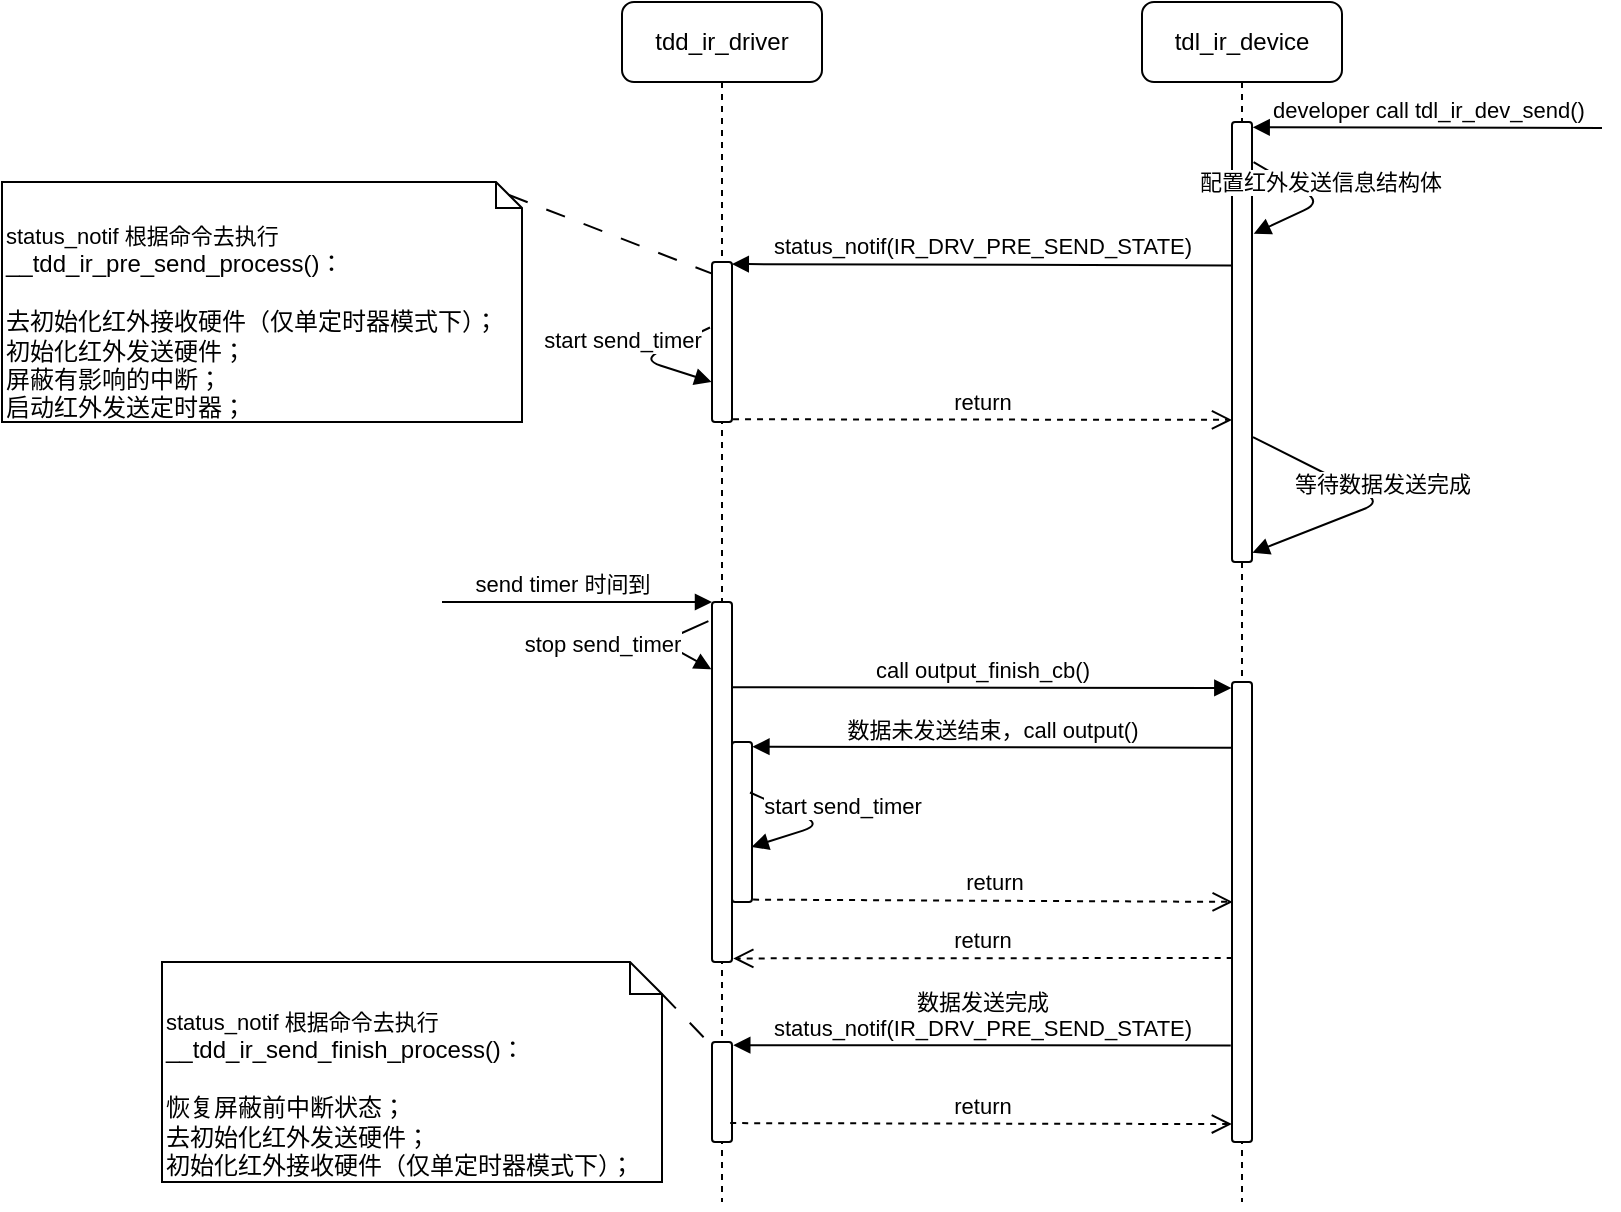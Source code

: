 <mxfile version="14.9.6" type="device"><diagram id="87U3vPMlLfEfaUsa44mu" name="第 1 页"><mxGraphModel dx="2249" dy="814" grid="1" gridSize="10" guides="1" tooltips="1" connect="1" arrows="1" fold="1" page="1" pageScale="1" pageWidth="827" pageHeight="1169" math="0" shadow="0"><root><mxCell id="0"/><mxCell id="1" parent="0"/><mxCell id="4750NBhIKKEEw48aAoyI-1" value="tdd_ir_driver" style="shape=umlLifeline;perimeter=lifelinePerimeter;whiteSpace=wrap;html=1;container=1;collapsible=0;recursiveResize=0;outlineConnect=0;rounded=1;" vertex="1" parent="1"><mxGeometry x="-20" y="80" width="100" height="600" as="geometry"/></mxCell><mxCell id="4750NBhIKKEEw48aAoyI-6" value="" style="html=1;points=[];perimeter=orthogonalPerimeter;rounded=1;" vertex="1" parent="4750NBhIKKEEw48aAoyI-1"><mxGeometry x="45" y="130" width="10" height="80" as="geometry"/></mxCell><mxCell id="4750NBhIKKEEw48aAoyI-11" value="" style="html=1;points=[];perimeter=orthogonalPerimeter;rounded=1;align=left;" vertex="1" parent="4750NBhIKKEEw48aAoyI-1"><mxGeometry x="45" y="300" width="10" height="180" as="geometry"/></mxCell><mxCell id="4750NBhIKKEEw48aAoyI-18" value="stop send_timer" style="html=1;verticalAlign=bottom;endArrow=block;entryX=-0.033;entryY=0.187;entryDx=0;entryDy=0;entryPerimeter=0;exitX=-0.18;exitY=0.053;exitDx=0;exitDy=0;exitPerimeter=0;" edge="1" parent="4750NBhIKKEEw48aAoyI-1" source="4750NBhIKKEEw48aAoyI-11" target="4750NBhIKKEEw48aAoyI-11"><mxGeometry x="-0.051" y="-32" width="80" relative="1" as="geometry"><mxPoint x="80" y="390.12" as="sourcePoint"/><mxPoint x="289.82" y="389.8" as="targetPoint"/><Array as="points"><mxPoint x="20" y="320"/></Array><mxPoint x="-15" y="-18" as="offset"/></mxGeometry></mxCell><mxCell id="4750NBhIKKEEw48aAoyI-20" value="" style="html=1;points=[];perimeter=orthogonalPerimeter;rounded=1;align=left;" vertex="1" parent="4750NBhIKKEEw48aAoyI-1"><mxGeometry x="55" y="370" width="10" height="80" as="geometry"/></mxCell><mxCell id="4750NBhIKKEEw48aAoyI-2" value="tdl_ir_device" style="shape=umlLifeline;perimeter=lifelinePerimeter;whiteSpace=wrap;html=1;container=1;collapsible=0;recursiveResize=0;outlineConnect=0;rounded=1;" vertex="1" parent="1"><mxGeometry x="240" y="80" width="100" height="600" as="geometry"/></mxCell><mxCell id="4750NBhIKKEEw48aAoyI-3" value="" style="html=1;points=[];perimeter=orthogonalPerimeter;rounded=1;" vertex="1" parent="4750NBhIKKEEw48aAoyI-2"><mxGeometry x="45" y="60" width="10" height="220" as="geometry"/></mxCell><mxCell id="4750NBhIKKEEw48aAoyI-5" value="配置红外发送信息结构体" style="html=1;verticalAlign=bottom;endArrow=block;exitX=1.08;exitY=0.091;exitDx=0;exitDy=0;exitPerimeter=0;entryX=1.086;entryY=0.254;entryDx=0;entryDy=0;entryPerimeter=0;" edge="1" parent="4750NBhIKKEEw48aAoyI-2" source="4750NBhIKKEEw48aAoyI-3" target="4750NBhIKKEEw48aAoyI-3"><mxGeometry width="80" relative="1" as="geometry"><mxPoint x="314.65" y="150.36" as="sourcePoint"/><mxPoint x="140.0" y="150" as="targetPoint"/><Array as="points"><mxPoint x="90" y="100"/></Array></mxGeometry></mxCell><mxCell id="4750NBhIKKEEw48aAoyI-15" value="等待数据发送完成" style="html=1;verticalAlign=bottom;endArrow=block;entryX=1.022;entryY=0.979;entryDx=0;entryDy=0;entryPerimeter=0;exitX=1.05;exitY=0.716;exitDx=0;exitDy=0;exitPerimeter=0;" edge="1" parent="4750NBhIKKEEw48aAoyI-2" source="4750NBhIKKEEw48aAoyI-3" target="4750NBhIKKEEw48aAoyI-3"><mxGeometry x="0.019" width="80" relative="1" as="geometry"><mxPoint x="70" y="220.0" as="sourcePoint"/><mxPoint x="319.82" y="220.68" as="targetPoint"/><Array as="points"><mxPoint x="120" y="250"/></Array><mxPoint as="offset"/></mxGeometry></mxCell><mxCell id="4750NBhIKKEEw48aAoyI-16" value="" style="html=1;points=[];perimeter=orthogonalPerimeter;rounded=1;align=left;" vertex="1" parent="4750NBhIKKEEw48aAoyI-2"><mxGeometry x="45" y="340" width="10" height="230" as="geometry"/></mxCell><mxCell id="4750NBhIKKEEw48aAoyI-4" value="developer call&amp;nbsp;tdl_ir_dev_send()" style="html=1;verticalAlign=bottom;endArrow=block;entryX=1.035;entryY=0.012;entryDx=0;entryDy=0;entryPerimeter=0;" edge="1" parent="1" target="4750NBhIKKEEw48aAoyI-3"><mxGeometry width="80" relative="1" as="geometry"><mxPoint x="470" y="143" as="sourcePoint"/><mxPoint x="610" y="240" as="targetPoint"/></mxGeometry></mxCell><mxCell id="4750NBhIKKEEw48aAoyI-7" value="status_notif(IR_DRV_PRE_SEND_STATE)" style="html=1;verticalAlign=bottom;endArrow=block;entryX=0.99;entryY=0.013;entryDx=0;entryDy=0;entryPerimeter=0;exitX=-0.028;exitY=0.326;exitDx=0;exitDy=0;exitPerimeter=0;" edge="1" parent="1" source="4750NBhIKKEEw48aAoyI-3" target="4750NBhIKKEEw48aAoyI-6"><mxGeometry width="80" relative="1" as="geometry"><mxPoint x="280" y="211" as="sourcePoint"/><mxPoint x="50.0" y="190" as="targetPoint"/></mxGeometry></mxCell><mxCell id="4750NBhIKKEEw48aAoyI-8" value="return" style="html=1;verticalAlign=bottom;endArrow=open;dashed=1;endSize=8;exitX=1.052;exitY=0.983;exitDx=0;exitDy=0;exitPerimeter=0;entryX=0.001;entryY=0.677;entryDx=0;entryDy=0;entryPerimeter=0;" edge="1" parent="1" source="4750NBhIKKEEw48aAoyI-6" target="4750NBhIKKEEw48aAoyI-3"><mxGeometry relative="1" as="geometry"><mxPoint x="160" y="290" as="sourcePoint"/><mxPoint x="280" y="290" as="targetPoint"/></mxGeometry></mxCell><mxCell id="4750NBhIKKEEw48aAoyI-9" value="&lt;span style=&quot;font-size: 11px ; background-color: rgb(255 , 255 , 255)&quot;&gt;status_notif 根据命令去执行&lt;/span&gt;__tdd_ir_pre_send_process()：&lt;br&gt;&lt;br&gt;&lt;div&gt;去初始化红外接收硬件（仅单定时器模式下）；&lt;/div&gt;&lt;div&gt;初始化红外发送硬件；&lt;/div&gt;&lt;div&gt;屏蔽有影响的中断；&lt;/div&gt;&lt;div&gt;启动红外发送定时器；&lt;/div&gt;" style="shape=note2;boundedLbl=1;whiteSpace=wrap;html=1;size=13;verticalAlign=top;align=left;rounded=1;direction=east;" vertex="1" parent="1"><mxGeometry x="-330" y="170" width="260" height="120" as="geometry"/></mxCell><mxCell id="4750NBhIKKEEw48aAoyI-10" value="" style="endArrow=none;startArrow=none;endFill=0;startFill=0;endSize=8;html=1;verticalAlign=bottom;dashed=1;labelBackgroundColor=none;dashPattern=10 10;entryX=0.005;entryY=0.073;entryDx=0;entryDy=0;entryPerimeter=0;exitX=0;exitY=0;exitDx=253.5;exitDy=6.5;exitPerimeter=0;" edge="1" parent="1" source="4750NBhIKKEEw48aAoyI-9" target="4750NBhIKKEEw48aAoyI-6"><mxGeometry width="160" relative="1" as="geometry"><mxPoint x="-130" y="360" as="sourcePoint"/><mxPoint x="30" y="360" as="targetPoint"/></mxGeometry></mxCell><mxCell id="4750NBhIKKEEw48aAoyI-13" value="call&amp;nbsp;output_finish_cb()" style="html=1;verticalAlign=bottom;endArrow=block;entryX=-0.033;entryY=0.013;entryDx=0;entryDy=0;entryPerimeter=0;exitX=1.022;exitY=0.237;exitDx=0;exitDy=0;exitPerimeter=0;" edge="1" parent="1" source="4750NBhIKKEEw48aAoyI-11" target="4750NBhIKKEEw48aAoyI-16"><mxGeometry width="80" relative="1" as="geometry"><mxPoint x="40" y="430.32" as="sourcePoint"/><mxPoint x="249.82" y="430.0" as="targetPoint"/></mxGeometry></mxCell><mxCell id="4750NBhIKKEEw48aAoyI-17" value="return" style="html=1;verticalAlign=bottom;endArrow=open;dashed=1;endSize=8;exitX=0.035;exitY=0.6;exitDx=0;exitDy=0;exitPerimeter=0;entryX=1.064;entryY=0.99;entryDx=0;entryDy=0;entryPerimeter=0;" edge="1" parent="1" source="4750NBhIKKEEw48aAoyI-16" target="4750NBhIKKEEw48aAoyI-11"><mxGeometry relative="1" as="geometry"><mxPoint x="240.0" y="549.8" as="sourcePoint"/><mxPoint x="44.99" y="549.86" as="targetPoint"/></mxGeometry></mxCell><mxCell id="4750NBhIKKEEw48aAoyI-19" value="start send_timer" style="html=1;verticalAlign=bottom;endArrow=block;entryX=-0.02;entryY=0.26;entryDx=0;entryDy=0;entryPerimeter=0;exitX=-0.1;exitY=0.033;exitDx=0;exitDy=0;exitPerimeter=0;" edge="1" parent="1"><mxGeometry x="0.014" y="-10" width="80" relative="1" as="geometry"><mxPoint x="24" y="242.76" as="sourcePoint"/><mxPoint x="24.8" y="270.0" as="targetPoint"/><Array as="points"><mxPoint x="-10" y="258.8"/></Array><mxPoint x="-7" y="-10" as="offset"/></mxGeometry></mxCell><mxCell id="4750NBhIKKEEw48aAoyI-21" value="数据未发送结束，call&amp;nbsp;output()" style="html=1;verticalAlign=bottom;endArrow=block;entryX=1.022;entryY=0.029;entryDx=0;entryDy=0;entryPerimeter=0;exitX=0.022;exitY=0.143;exitDx=0;exitDy=0;exitPerimeter=0;" edge="1" parent="1" source="4750NBhIKKEEw48aAoyI-16" target="4750NBhIKKEEw48aAoyI-20"><mxGeometry width="80" relative="1" as="geometry"><mxPoint x="270" y="459.8" as="sourcePoint"/><mxPoint x="50.0" y="459.8" as="targetPoint"/></mxGeometry></mxCell><mxCell id="4750NBhIKKEEw48aAoyI-22" value="start send_timer" style="html=1;verticalAlign=bottom;endArrow=block;entryX=-0.02;entryY=0.26;entryDx=0;entryDy=0;entryPerimeter=0;exitX=-0.1;exitY=0.033;exitDx=0;exitDy=0;exitPerimeter=0;" edge="1" parent="1"><mxGeometry x="0.032" y="10" width="80" relative="1" as="geometry"><mxPoint x="44" y="475.26" as="sourcePoint"/><mxPoint x="44.8" y="502.5" as="targetPoint"/><Array as="points"><mxPoint x="80" y="491.26"/></Array><mxPoint x="7" y="-10" as="offset"/></mxGeometry></mxCell><mxCell id="4750NBhIKKEEw48aAoyI-23" value="return" style="html=1;verticalAlign=bottom;endArrow=open;dashed=1;endSize=8;exitX=1.054;exitY=0.985;exitDx=0;exitDy=0;exitPerimeter=0;entryX=0.035;entryY=0.478;entryDx=0;entryDy=0;entryPerimeter=0;" edge="1" parent="1" source="4750NBhIKKEEw48aAoyI-20" target="4750NBhIKKEEw48aAoyI-16"><mxGeometry relative="1" as="geometry"><mxPoint x="50.0" y="517.36" as="sourcePoint"/><mxPoint x="245.01" y="517.3" as="targetPoint"/></mxGeometry></mxCell><mxCell id="4750NBhIKKEEw48aAoyI-24" value="" style="html=1;points=[];perimeter=orthogonalPerimeter;rounded=1;align=left;" vertex="1" parent="1"><mxGeometry x="25" y="600" width="10" height="50" as="geometry"/></mxCell><mxCell id="4750NBhIKKEEw48aAoyI-25" value="数据发送完成&lt;br&gt;status_notif(IR_DRV_PRE_SEND_STATE)" style="html=1;verticalAlign=bottom;endArrow=block;entryX=1.064;entryY=0.032;entryDx=0;entryDy=0;entryPerimeter=0;exitX=-0.062;exitY=0.79;exitDx=0;exitDy=0;exitPerimeter=0;" edge="1" parent="1" source="4750NBhIKKEEw48aAoyI-16" target="4750NBhIKKEEw48aAoyI-24"><mxGeometry width="80" relative="1" as="geometry"><mxPoint x="270" y="600.0" as="sourcePoint"/><mxPoint x="50" y="600.0" as="targetPoint"/></mxGeometry></mxCell><mxCell id="4750NBhIKKEEw48aAoyI-27" value="send timer 时间到" style="html=1;verticalAlign=bottom;endArrow=block;entryX=0.99;entryY=0.013;entryDx=0;entryDy=0;entryPerimeter=0;" edge="1" parent="1"><mxGeometry x="-0.111" width="80" relative="1" as="geometry"><mxPoint x="-110" y="380" as="sourcePoint"/><mxPoint x="25.0" y="380" as="targetPoint"/><mxPoint as="offset"/></mxGeometry></mxCell><mxCell id="4750NBhIKKEEw48aAoyI-28" value="&lt;span style=&quot;font-size: 11px ; background-color: rgb(255 , 255 , 255)&quot;&gt;status_notif 根据命令去执行&lt;/span&gt;__tdd_ir_send_finish_process()：&lt;br&gt;&lt;br&gt;&lt;div&gt;&lt;div&gt;恢复屏蔽前中断状态；&lt;/div&gt;&lt;div&gt;去初始化红外发送硬件；&lt;br&gt;&lt;/div&gt;&lt;div&gt;初始化红外接收硬件（仅单定时器模式下）；&lt;/div&gt;&lt;div&gt;&lt;br&gt;&lt;/div&gt;&lt;/div&gt;" style="shape=note2;boundedLbl=1;whiteSpace=wrap;html=1;size=16;verticalAlign=top;align=left;rounded=1;direction=east;" vertex="1" parent="1"><mxGeometry x="-250" y="560" width="250" height="110" as="geometry"/></mxCell><mxCell id="4750NBhIKKEEw48aAoyI-29" value="" style="endArrow=none;startArrow=none;endFill=0;startFill=0;endSize=8;html=1;verticalAlign=bottom;dashed=1;labelBackgroundColor=none;dashPattern=10 10;entryX=0.022;entryY=0.044;entryDx=0;entryDy=0;entryPerimeter=0;exitX=0;exitY=0;exitDx=250;exitDy=16;exitPerimeter=0;" edge="1" parent="1" source="4750NBhIKKEEw48aAoyI-28" target="4750NBhIKKEEw48aAoyI-24"><mxGeometry width="160" relative="1" as="geometry"><mxPoint x="-102" y="580.0" as="sourcePoint"/><mxPoint x="-0.45" y="619.34" as="targetPoint"/></mxGeometry></mxCell><mxCell id="4750NBhIKKEEw48aAoyI-30" value="return" style="html=1;verticalAlign=bottom;endArrow=open;dashed=1;endSize=8;exitX=0.91;exitY=0.811;exitDx=0;exitDy=0;exitPerimeter=0;entryX=-0.005;entryY=0.961;entryDx=0;entryDy=0;entryPerimeter=0;" edge="1" parent="1" source="4750NBhIKKEEw48aAoyI-24" target="4750NBhIKKEEw48aAoyI-16"><mxGeometry relative="1" as="geometry"><mxPoint x="60" y="639.77" as="sourcePoint"/><mxPoint x="255.01" y="639.71" as="targetPoint"/></mxGeometry></mxCell></root></mxGraphModel></diagram></mxfile>